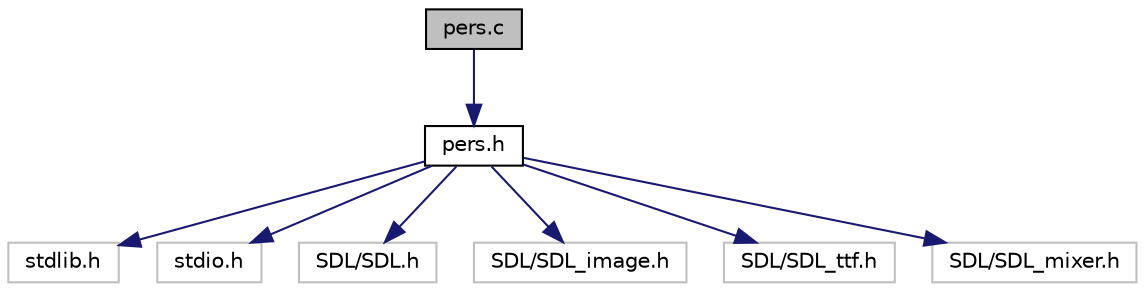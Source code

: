 digraph "pers.c"
{
 // LATEX_PDF_SIZE
  edge [fontname="Helvetica",fontsize="10",labelfontname="Helvetica",labelfontsize="10"];
  node [fontname="Helvetica",fontsize="10",shape=record];
  Node1 [label="pers.c",height=0.2,width=0.4,color="black", fillcolor="grey75", style="filled", fontcolor="black",tooltip="Testing Program."];
  Node1 -> Node2 [color="midnightblue",fontsize="10",style="solid"];
  Node2 [label="pers.h",height=0.2,width=0.4,color="black", fillcolor="white", style="filled",URL="$pers_8h_source.html",tooltip=" "];
  Node2 -> Node3 [color="midnightblue",fontsize="10",style="solid"];
  Node3 [label="stdlib.h",height=0.2,width=0.4,color="grey75", fillcolor="white", style="filled",tooltip=" "];
  Node2 -> Node4 [color="midnightblue",fontsize="10",style="solid"];
  Node4 [label="stdio.h",height=0.2,width=0.4,color="grey75", fillcolor="white", style="filled",tooltip=" "];
  Node2 -> Node5 [color="midnightblue",fontsize="10",style="solid"];
  Node5 [label="SDL/SDL.h",height=0.2,width=0.4,color="grey75", fillcolor="white", style="filled",tooltip=" "];
  Node2 -> Node6 [color="midnightblue",fontsize="10",style="solid"];
  Node6 [label="SDL/SDL_image.h",height=0.2,width=0.4,color="grey75", fillcolor="white", style="filled",tooltip=" "];
  Node2 -> Node7 [color="midnightblue",fontsize="10",style="solid"];
  Node7 [label="SDL/SDL_ttf.h",height=0.2,width=0.4,color="grey75", fillcolor="white", style="filled",tooltip=" "];
  Node2 -> Node8 [color="midnightblue",fontsize="10",style="solid"];
  Node8 [label="SDL/SDL_mixer.h",height=0.2,width=0.4,color="grey75", fillcolor="white", style="filled",tooltip=" "];
}
